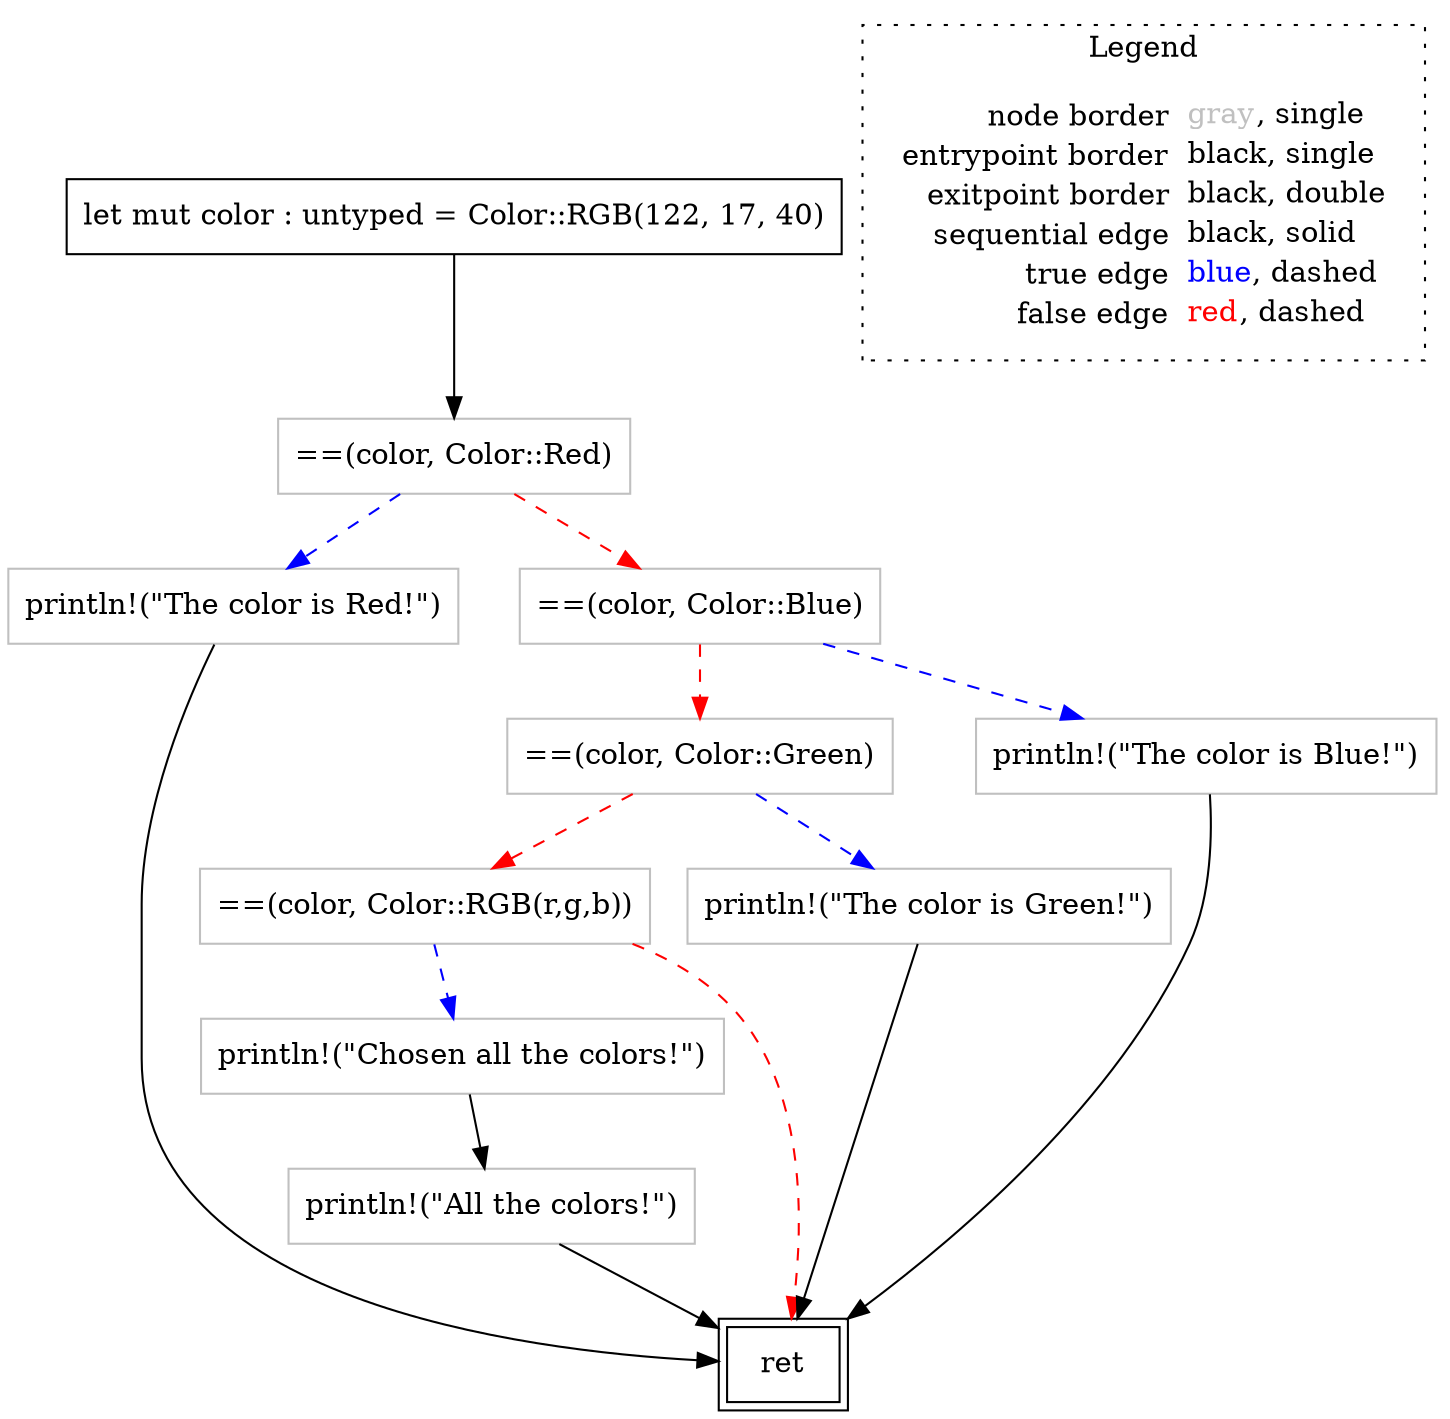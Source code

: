 digraph {
	"node0" [shape="rect",color="black",label=<let mut color : untyped = Color::RGB(122, 17, 40)>];
	"node1" [shape="rect",color="gray",label=<println!(&quot;Chosen all the colors!&quot;)>];
	"node2" [shape="rect",color="gray",label=<==(color, Color::RGB(r,g,b))>];
	"node3" [shape="rect",color="black",peripheries="2",label=<ret>];
	"node4" [shape="rect",color="gray",label=<println!(&quot;All the colors!&quot;)>];
	"node5" [shape="rect",color="gray",label=<println!(&quot;The color is Red!&quot;)>];
	"node6" [shape="rect",color="gray",label=<==(color, Color::Green)>];
	"node7" [shape="rect",color="gray",label=<println!(&quot;The color is Blue!&quot;)>];
	"node8" [shape="rect",color="gray",label=<==(color, Color::Red)>];
	"node9" [shape="rect",color="gray",label=<println!(&quot;The color is Green!&quot;)>];
	"node10" [shape="rect",color="gray",label=<==(color, Color::Blue)>];
	"node1" -> "node4" [color="black"];
	"node2" -> "node1" [color="blue",style="dashed"];
	"node2" -> "node3" [color="red",style="dashed"];
	"node4" -> "node3" [color="black"];
	"node5" -> "node3" [color="black"];
	"node6" -> "node2" [color="red",style="dashed"];
	"node6" -> "node9" [color="blue",style="dashed"];
	"node7" -> "node3" [color="black"];
	"node8" -> "node10" [color="red",style="dashed"];
	"node8" -> "node5" [color="blue",style="dashed"];
	"node9" -> "node3" [color="black"];
	"node10" -> "node6" [color="red",style="dashed"];
	"node10" -> "node7" [color="blue",style="dashed"];
	"node0" -> "node8" [color="black"];
subgraph cluster_legend {
	label="Legend";
	style=dotted;
	node [shape=plaintext];
	"legend" [label=<<table border="0" cellpadding="2" cellspacing="0" cellborder="0"><tr><td align="right">node border&nbsp;</td><td align="left"><font color="gray">gray</font>, single</td></tr><tr><td align="right">entrypoint border&nbsp;</td><td align="left"><font color="black">black</font>, single</td></tr><tr><td align="right">exitpoint border&nbsp;</td><td align="left"><font color="black">black</font>, double</td></tr><tr><td align="right">sequential edge&nbsp;</td><td align="left"><font color="black">black</font>, solid</td></tr><tr><td align="right">true edge&nbsp;</td><td align="left"><font color="blue">blue</font>, dashed</td></tr><tr><td align="right">false edge&nbsp;</td><td align="left"><font color="red">red</font>, dashed</td></tr></table>>];
}

}
